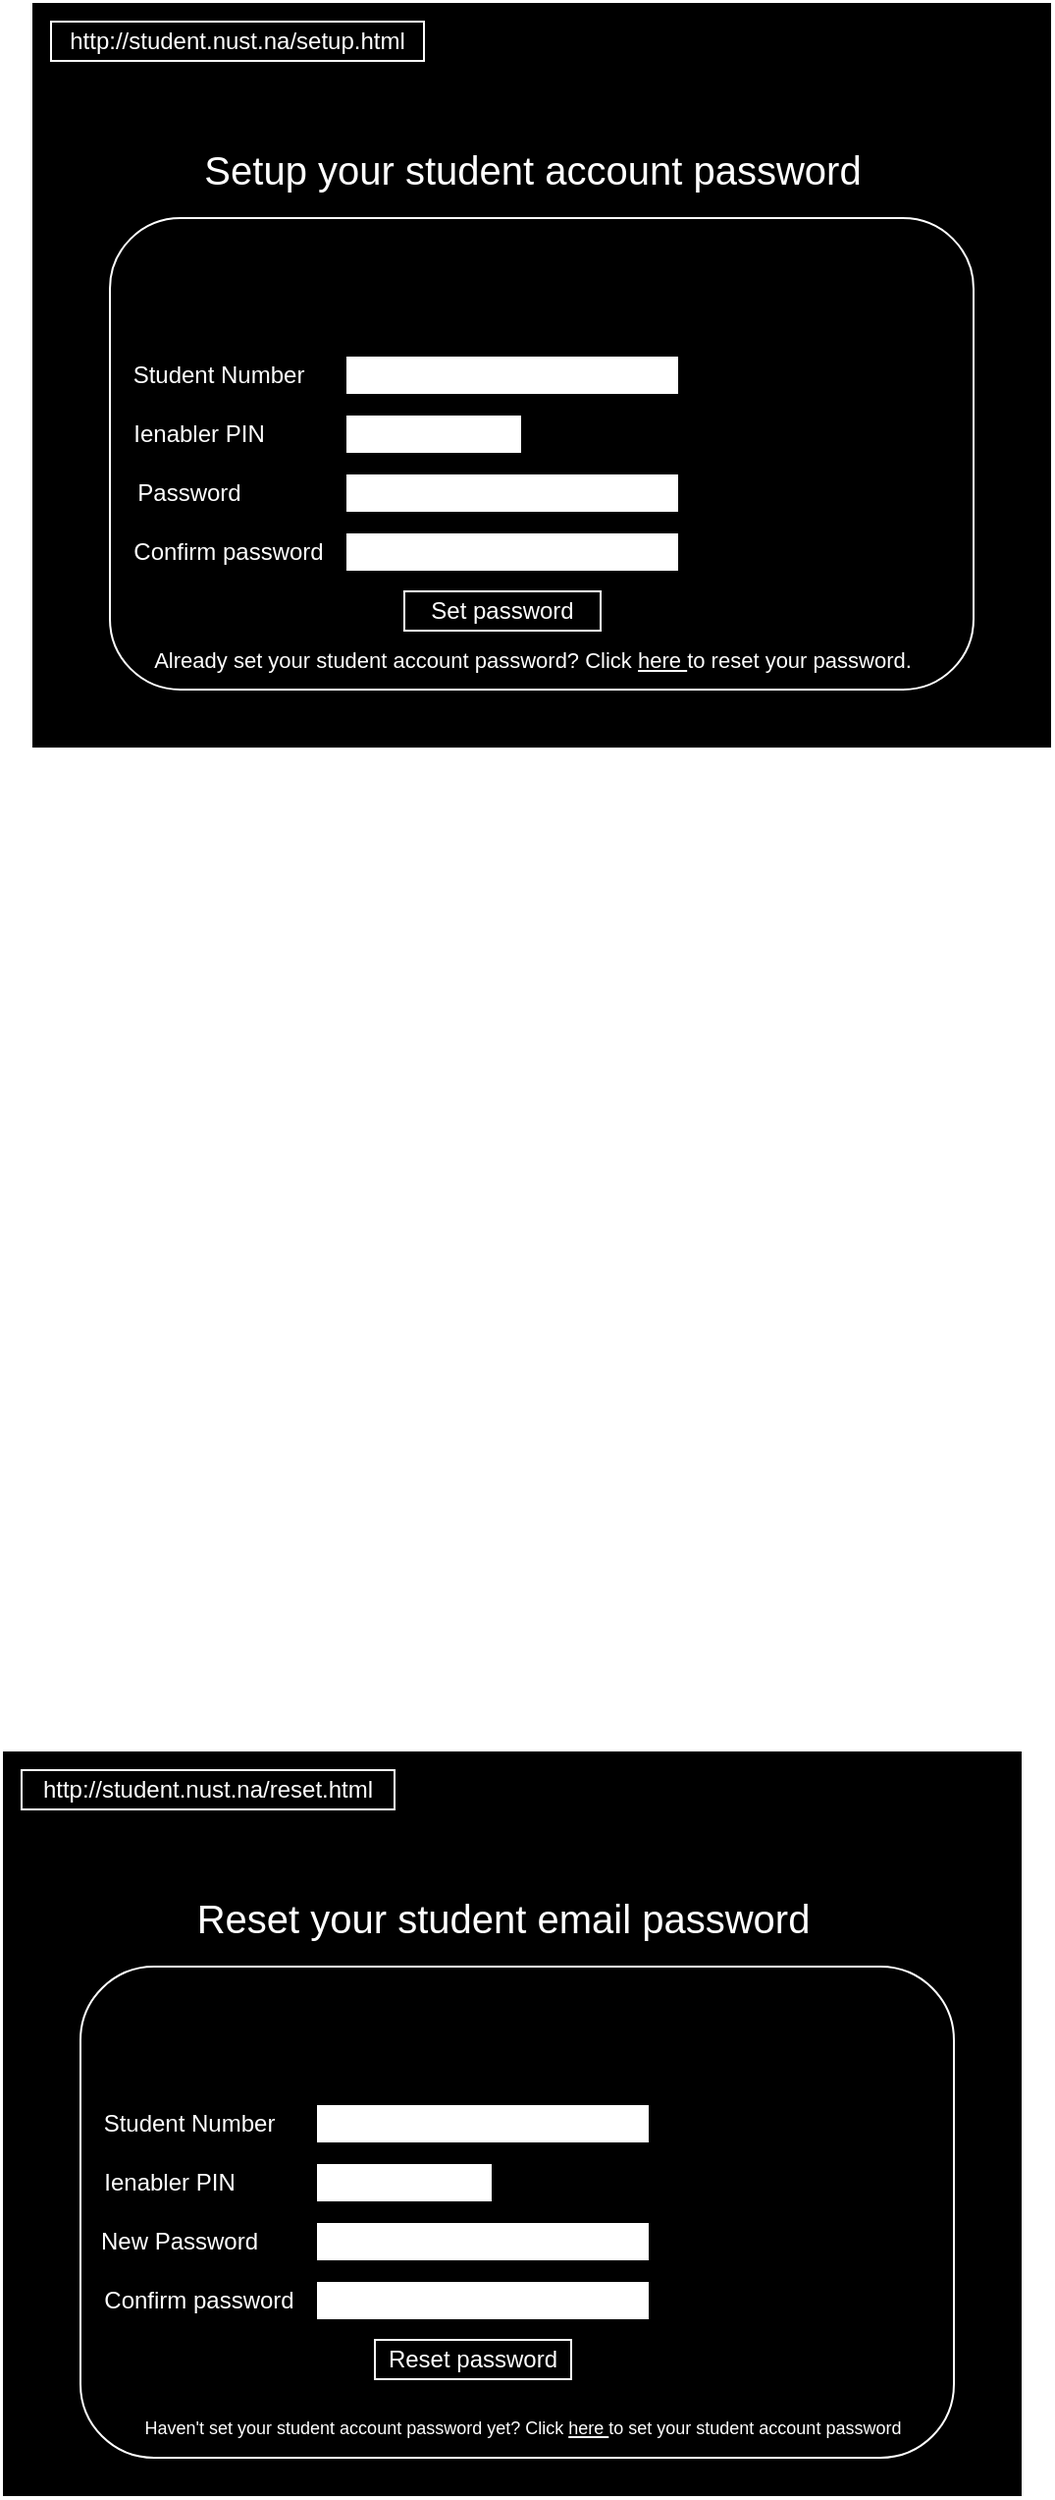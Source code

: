 <mxfile version="21.0.8" type="onedrive"><diagram name="Page-1" id="kpvrNaACC40mUd74ZAW9"><mxGraphModel grid="1" page="1" gridSize="10" guides="1" tooltips="1" connect="1" arrows="1" fold="1" pageScale="1" pageWidth="1000" pageHeight="1000" math="0" shadow="0"><root><mxCell id="0"/><mxCell id="1" parent="0"/><mxCell id="Lz54Mk3a7X2cCrsENF3D-1" value="" style="rounded=0;whiteSpace=wrap;html=1;fillColor=#000000;strokeColor=#FFFFFF;" vertex="1" parent="1"><mxGeometry x="240" y="280" width="520" height="380" as="geometry"/></mxCell><mxCell id="Lz54Mk3a7X2cCrsENF3D-2" value="&lt;font style=&quot;font-size: 20px;&quot; color=&quot;#ffffff&quot;&gt;Setup your student account password&lt;/font&gt;" style="text;html=1;align=center;verticalAlign=middle;resizable=0;points=[];autosize=1;strokeColor=default;fillColor=none;" vertex="1" parent="1"><mxGeometry x="315" y="345" width="360" height="40" as="geometry"/></mxCell><mxCell id="Lz54Mk3a7X2cCrsENF3D-3" value="" style="rounded=1;whiteSpace=wrap;html=1;fillColor=#000000;strokeColor=#FFFFFF;" vertex="1" parent="1"><mxGeometry x="280" y="390" width="440" height="240" as="geometry"/></mxCell><mxCell id="Lz54Mk3a7X2cCrsENF3D-4" value="&lt;font color=&quot;#ffffff&quot;&gt;http://student.nust.na/setup.html&lt;/font&gt;" style="rounded=0;whiteSpace=wrap;html=1;fillColor=#000000;strokeColor=#FFFFFF;" vertex="1" parent="1"><mxGeometry x="250" y="290" width="190" height="20" as="geometry"/></mxCell><mxCell id="Lz54Mk3a7X2cCrsENF3D-6" value="" style="rounded=0;whiteSpace=wrap;html=1;" vertex="1" parent="1"><mxGeometry x="400" y="520" width="170" height="20" as="geometry"/></mxCell><mxCell id="Lz54Mk3a7X2cCrsENF3D-7" value="" style="rounded=0;whiteSpace=wrap;html=1;" vertex="1" parent="1"><mxGeometry x="400" y="550" width="170" height="20" as="geometry"/></mxCell><mxCell id="Lz54Mk3a7X2cCrsENF3D-8" value="" style="rounded=0;whiteSpace=wrap;html=1;" vertex="1" parent="1"><mxGeometry x="400" y="460" width="170" height="20" as="geometry"/></mxCell><mxCell id="Lz54Mk3a7X2cCrsENF3D-11" value="" style="rounded=0;whiteSpace=wrap;html=1;" vertex="1" parent="1"><mxGeometry x="400" y="490" width="90" height="20" as="geometry"/></mxCell><mxCell id="Lz54Mk3a7X2cCrsENF3D-13" value="&lt;font color=&quot;#ffffff&quot;&gt;Student Number&lt;/font&gt;" style="text;html=1;align=center;verticalAlign=middle;resizable=0;points=[];autosize=1;strokeColor=none;fillColor=none;" vertex="1" parent="1"><mxGeometry x="280" y="455" width="110" height="30" as="geometry"/></mxCell><mxCell id="Lz54Mk3a7X2cCrsENF3D-14" value="&lt;font color=&quot;#ffffff&quot;&gt;Confirm password&lt;/font&gt;" style="text;html=1;align=center;verticalAlign=middle;resizable=0;points=[];autosize=1;strokeColor=none;fillColor=none;" vertex="1" parent="1"><mxGeometry x="280" y="545" width="120" height="30" as="geometry"/></mxCell><mxCell id="Lz54Mk3a7X2cCrsENF3D-15" value="&lt;font color=&quot;#ffffff&quot;&gt;Ienabler PIN&lt;/font&gt;" style="text;html=1;align=center;verticalAlign=middle;resizable=0;points=[];autosize=1;strokeColor=none;fillColor=none;" vertex="1" parent="1"><mxGeometry x="280" y="485" width="90" height="30" as="geometry"/></mxCell><mxCell id="Lz54Mk3a7X2cCrsENF3D-16" value="&lt;font color=&quot;#ffffff&quot;&gt;Password&lt;/font&gt;" style="text;html=1;align=center;verticalAlign=middle;resizable=0;points=[];autosize=1;strokeColor=none;fillColor=none;" vertex="1" parent="1"><mxGeometry x="280" y="515" width="80" height="30" as="geometry"/></mxCell><mxCell id="Lz54Mk3a7X2cCrsENF3D-18" value="&lt;font color=&quot;#ffffff&quot;&gt;Set password&lt;/font&gt;" style="rounded=0;whiteSpace=wrap;html=1;fillColor=#000000;strokeColor=#FFFFFF;" vertex="1" parent="1"><mxGeometry x="430" y="580" width="100" height="20" as="geometry"/></mxCell><mxCell id="Lz54Mk3a7X2cCrsENF3D-19" value="&lt;font color=&quot;#ffffff&quot; style=&quot;font-size: 11px;&quot;&gt;Already set your student account password? Click &lt;u style=&quot;font-size: 11px;&quot;&gt;here &lt;/u&gt;to reset your password.&lt;/font&gt;" style="text;html=1;align=center;verticalAlign=middle;resizable=0;points=[];autosize=1;strokeColor=none;fillColor=none;fontSize=11;" vertex="1" parent="1"><mxGeometry x="290" y="600" width="410" height="30" as="geometry"/></mxCell><mxCell id="Lz54Mk3a7X2cCrsENF3D-20" value="" style="rounded=0;whiteSpace=wrap;html=1;fillColor=#000000;strokeColor=#FFFFFF;" vertex="1" parent="1"><mxGeometry x="225" y="1170" width="520" height="380" as="geometry"/></mxCell><mxCell id="Lz54Mk3a7X2cCrsENF3D-21" value="&lt;font style=&quot;font-size: 20px;&quot; color=&quot;#ffffff&quot;&gt;Reset your student email password&lt;/font&gt;" style="text;html=1;align=center;verticalAlign=middle;resizable=0;points=[];autosize=1;strokeColor=default;fillColor=none;" vertex="1" parent="1"><mxGeometry x="310" y="1235" width="340" height="40" as="geometry"/></mxCell><mxCell id="Lz54Mk3a7X2cCrsENF3D-22" value="" style="rounded=1;whiteSpace=wrap;html=1;fillColor=#000000;strokeColor=#FFFFFF;" vertex="1" parent="1"><mxGeometry x="265" y="1280" width="445" height="250" as="geometry"/></mxCell><mxCell id="Lz54Mk3a7X2cCrsENF3D-23" value="&lt;font color=&quot;#ffffff&quot;&gt;http://student.nust.na/reset.html&lt;/font&gt;" style="rounded=0;whiteSpace=wrap;html=1;fillColor=#000000;strokeColor=#FFFFFF;" vertex="1" parent="1"><mxGeometry x="235" y="1180" width="190" height="20" as="geometry"/></mxCell><mxCell id="Lz54Mk3a7X2cCrsENF3D-24" value="" style="rounded=0;whiteSpace=wrap;html=1;" vertex="1" parent="1"><mxGeometry x="385" y="1410" width="170" height="20" as="geometry"/></mxCell><mxCell id="Lz54Mk3a7X2cCrsENF3D-25" value="" style="rounded=0;whiteSpace=wrap;html=1;" vertex="1" parent="1"><mxGeometry x="385" y="1440" width="170" height="20" as="geometry"/></mxCell><mxCell id="Lz54Mk3a7X2cCrsENF3D-26" value="" style="rounded=0;whiteSpace=wrap;html=1;" vertex="1" parent="1"><mxGeometry x="385" y="1350" width="170" height="20" as="geometry"/></mxCell><mxCell id="Lz54Mk3a7X2cCrsENF3D-27" value="" style="rounded=0;whiteSpace=wrap;html=1;" vertex="1" parent="1"><mxGeometry x="385" y="1380" width="90" height="20" as="geometry"/></mxCell><mxCell id="Lz54Mk3a7X2cCrsENF3D-28" value="&lt;font color=&quot;#ffffff&quot;&gt;Student Number&lt;/font&gt;" style="text;html=1;align=center;verticalAlign=middle;resizable=0;points=[];autosize=1;strokeColor=none;fillColor=none;" vertex="1" parent="1"><mxGeometry x="265" y="1345" width="110" height="30" as="geometry"/></mxCell><mxCell id="Lz54Mk3a7X2cCrsENF3D-29" value="&lt;font color=&quot;#ffffff&quot;&gt;Confirm password&lt;/font&gt;" style="text;html=1;align=center;verticalAlign=middle;resizable=0;points=[];autosize=1;strokeColor=none;fillColor=none;" vertex="1" parent="1"><mxGeometry x="265" y="1435" width="120" height="30" as="geometry"/></mxCell><mxCell id="Lz54Mk3a7X2cCrsENF3D-30" value="&lt;font color=&quot;#ffffff&quot;&gt;Ienabler PIN&lt;/font&gt;" style="text;html=1;align=center;verticalAlign=middle;resizable=0;points=[];autosize=1;strokeColor=none;fillColor=none;" vertex="1" parent="1"><mxGeometry x="265" y="1375" width="90" height="30" as="geometry"/></mxCell><mxCell id="Lz54Mk3a7X2cCrsENF3D-31" value="&lt;font color=&quot;#ffffff&quot;&gt;New Password&lt;/font&gt;" style="text;html=1;align=center;verticalAlign=middle;resizable=0;points=[];autosize=1;strokeColor=none;fillColor=none;" vertex="1" parent="1"><mxGeometry x="265" y="1405" width="100" height="30" as="geometry"/></mxCell><mxCell id="Lz54Mk3a7X2cCrsENF3D-32" value="&lt;font color=&quot;#ffffff&quot;&gt;Reset password&lt;/font&gt;" style="rounded=0;whiteSpace=wrap;html=1;fillColor=#000000;strokeColor=#FFFFFF;" vertex="1" parent="1"><mxGeometry x="415" y="1470" width="100" height="20" as="geometry"/></mxCell><mxCell id="Lz54Mk3a7X2cCrsENF3D-33" value="&lt;font color=&quot;#ffffff&quot; style=&quot;font-size: 9px;&quot;&gt;Haven't set your student account password yet? Click &lt;u style=&quot;font-size: 9px;&quot;&gt;here &lt;/u&gt;to set your student account password&lt;/font&gt;" style="text;html=1;align=center;verticalAlign=middle;resizable=0;points=[];autosize=1;strokeColor=none;fillColor=none;fontSize=9;" vertex="1" parent="1"><mxGeometry x="285" y="1505" width="410" height="20" as="geometry"/></mxCell></root></mxGraphModel></diagram></mxfile>